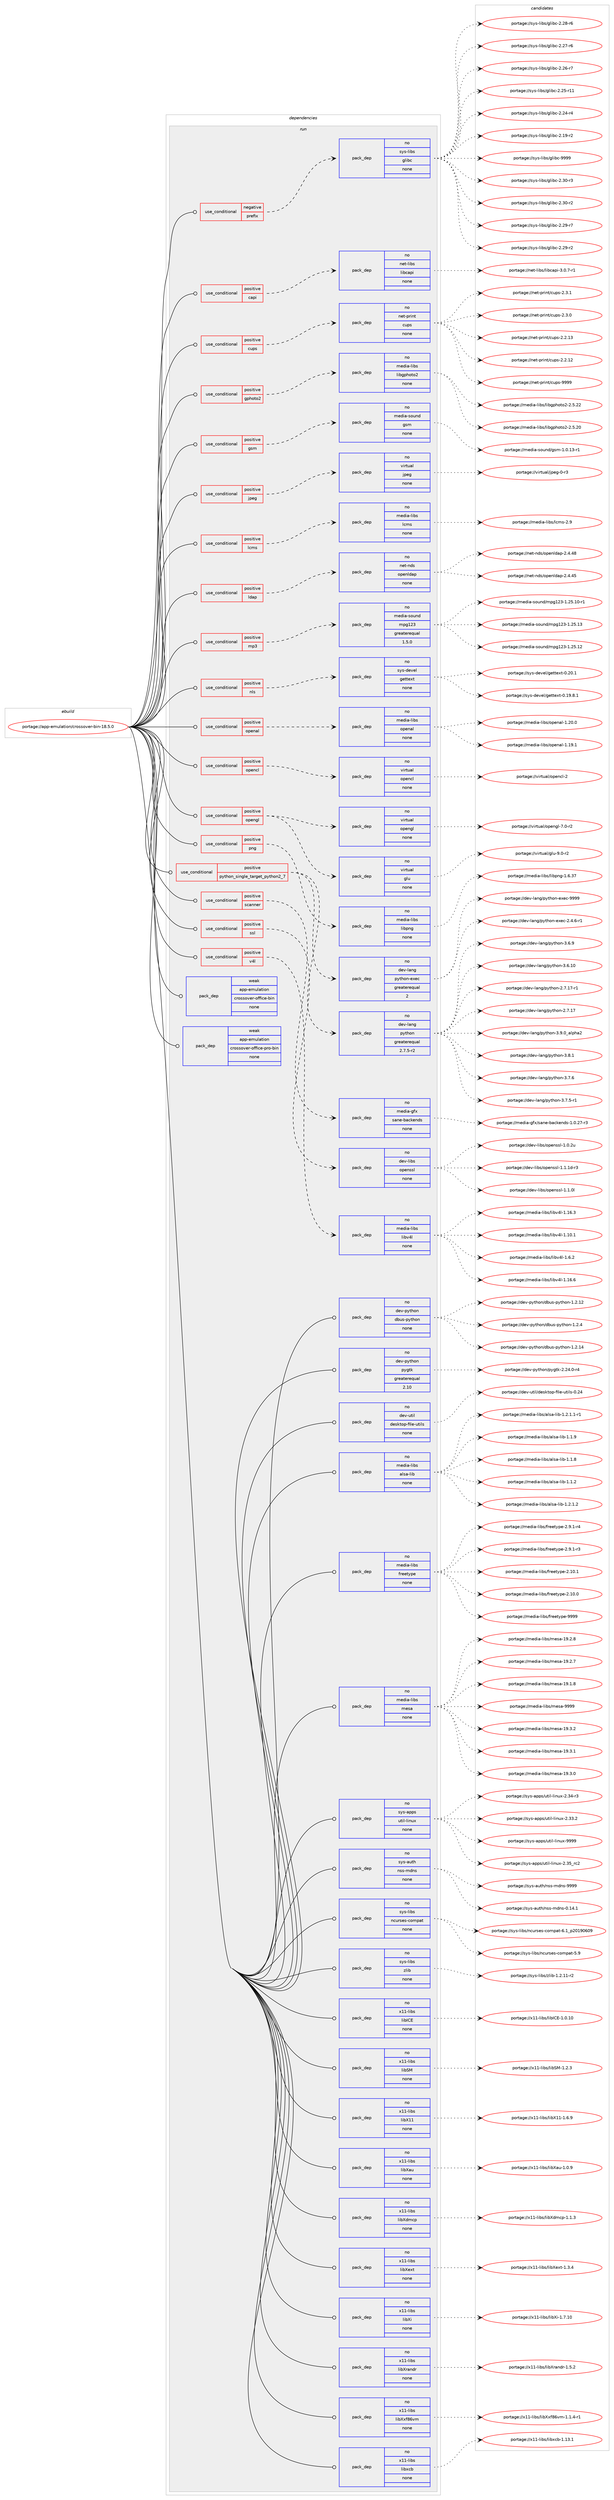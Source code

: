 digraph prolog {

# *************
# Graph options
# *************

newrank=true;
concentrate=true;
compound=true;
graph [rankdir=LR,fontname=Helvetica,fontsize=10,ranksep=1.5];#, ranksep=2.5, nodesep=0.2];
edge  [arrowhead=vee];
node  [fontname=Helvetica,fontsize=10];

# **********
# The ebuild
# **********

subgraph cluster_leftcol {
color=gray;
label=<<i>ebuild</i>>;
id [label="portage://app-emulation/crossover-bin-18.5.0", color=red, width=4, href="../app-emulation/crossover-bin-18.5.0.svg"];
}

# ****************
# The dependencies
# ****************

subgraph cluster_midcol {
color=gray;
label=<<i>dependencies</i>>;
subgraph cluster_compile {
fillcolor="#eeeeee";
style=filled;
label=<<i>compile</i>>;
}
subgraph cluster_compileandrun {
fillcolor="#eeeeee";
style=filled;
label=<<i>compile and run</i>>;
}
subgraph cluster_run {
fillcolor="#eeeeee";
style=filled;
label=<<i>run</i>>;
subgraph cond148647 {
dependency631269 [label=<<TABLE BORDER="0" CELLBORDER="1" CELLSPACING="0" CELLPADDING="4"><TR><TD ROWSPAN="3" CELLPADDING="10">use_conditional</TD></TR><TR><TD>negative</TD></TR><TR><TD>prefix</TD></TR></TABLE>>, shape=none, color=red];
subgraph pack474214 {
dependency631270 [label=<<TABLE BORDER="0" CELLBORDER="1" CELLSPACING="0" CELLPADDING="4" WIDTH="220"><TR><TD ROWSPAN="6" CELLPADDING="30">pack_dep</TD></TR><TR><TD WIDTH="110">no</TD></TR><TR><TD>sys-libs</TD></TR><TR><TD>glibc</TD></TR><TR><TD>none</TD></TR><TR><TD></TD></TR></TABLE>>, shape=none, color=blue];
}
dependency631269:e -> dependency631270:w [weight=20,style="dashed",arrowhead="vee"];
}
id:e -> dependency631269:w [weight=20,style="solid",arrowhead="odot"];
subgraph cond148648 {
dependency631271 [label=<<TABLE BORDER="0" CELLBORDER="1" CELLSPACING="0" CELLPADDING="4"><TR><TD ROWSPAN="3" CELLPADDING="10">use_conditional</TD></TR><TR><TD>positive</TD></TR><TR><TD>capi</TD></TR></TABLE>>, shape=none, color=red];
subgraph pack474215 {
dependency631272 [label=<<TABLE BORDER="0" CELLBORDER="1" CELLSPACING="0" CELLPADDING="4" WIDTH="220"><TR><TD ROWSPAN="6" CELLPADDING="30">pack_dep</TD></TR><TR><TD WIDTH="110">no</TD></TR><TR><TD>net-libs</TD></TR><TR><TD>libcapi</TD></TR><TR><TD>none</TD></TR><TR><TD></TD></TR></TABLE>>, shape=none, color=blue];
}
dependency631271:e -> dependency631272:w [weight=20,style="dashed",arrowhead="vee"];
}
id:e -> dependency631271:w [weight=20,style="solid",arrowhead="odot"];
subgraph cond148649 {
dependency631273 [label=<<TABLE BORDER="0" CELLBORDER="1" CELLSPACING="0" CELLPADDING="4"><TR><TD ROWSPAN="3" CELLPADDING="10">use_conditional</TD></TR><TR><TD>positive</TD></TR><TR><TD>cups</TD></TR></TABLE>>, shape=none, color=red];
subgraph pack474216 {
dependency631274 [label=<<TABLE BORDER="0" CELLBORDER="1" CELLSPACING="0" CELLPADDING="4" WIDTH="220"><TR><TD ROWSPAN="6" CELLPADDING="30">pack_dep</TD></TR><TR><TD WIDTH="110">no</TD></TR><TR><TD>net-print</TD></TR><TR><TD>cups</TD></TR><TR><TD>none</TD></TR><TR><TD></TD></TR></TABLE>>, shape=none, color=blue];
}
dependency631273:e -> dependency631274:w [weight=20,style="dashed",arrowhead="vee"];
}
id:e -> dependency631273:w [weight=20,style="solid",arrowhead="odot"];
subgraph cond148650 {
dependency631275 [label=<<TABLE BORDER="0" CELLBORDER="1" CELLSPACING="0" CELLPADDING="4"><TR><TD ROWSPAN="3" CELLPADDING="10">use_conditional</TD></TR><TR><TD>positive</TD></TR><TR><TD>gphoto2</TD></TR></TABLE>>, shape=none, color=red];
subgraph pack474217 {
dependency631276 [label=<<TABLE BORDER="0" CELLBORDER="1" CELLSPACING="0" CELLPADDING="4" WIDTH="220"><TR><TD ROWSPAN="6" CELLPADDING="30">pack_dep</TD></TR><TR><TD WIDTH="110">no</TD></TR><TR><TD>media-libs</TD></TR><TR><TD>libgphoto2</TD></TR><TR><TD>none</TD></TR><TR><TD></TD></TR></TABLE>>, shape=none, color=blue];
}
dependency631275:e -> dependency631276:w [weight=20,style="dashed",arrowhead="vee"];
}
id:e -> dependency631275:w [weight=20,style="solid",arrowhead="odot"];
subgraph cond148651 {
dependency631277 [label=<<TABLE BORDER="0" CELLBORDER="1" CELLSPACING="0" CELLPADDING="4"><TR><TD ROWSPAN="3" CELLPADDING="10">use_conditional</TD></TR><TR><TD>positive</TD></TR><TR><TD>gsm</TD></TR></TABLE>>, shape=none, color=red];
subgraph pack474218 {
dependency631278 [label=<<TABLE BORDER="0" CELLBORDER="1" CELLSPACING="0" CELLPADDING="4" WIDTH="220"><TR><TD ROWSPAN="6" CELLPADDING="30">pack_dep</TD></TR><TR><TD WIDTH="110">no</TD></TR><TR><TD>media-sound</TD></TR><TR><TD>gsm</TD></TR><TR><TD>none</TD></TR><TR><TD></TD></TR></TABLE>>, shape=none, color=blue];
}
dependency631277:e -> dependency631278:w [weight=20,style="dashed",arrowhead="vee"];
}
id:e -> dependency631277:w [weight=20,style="solid",arrowhead="odot"];
subgraph cond148652 {
dependency631279 [label=<<TABLE BORDER="0" CELLBORDER="1" CELLSPACING="0" CELLPADDING="4"><TR><TD ROWSPAN="3" CELLPADDING="10">use_conditional</TD></TR><TR><TD>positive</TD></TR><TR><TD>jpeg</TD></TR></TABLE>>, shape=none, color=red];
subgraph pack474219 {
dependency631280 [label=<<TABLE BORDER="0" CELLBORDER="1" CELLSPACING="0" CELLPADDING="4" WIDTH="220"><TR><TD ROWSPAN="6" CELLPADDING="30">pack_dep</TD></TR><TR><TD WIDTH="110">no</TD></TR><TR><TD>virtual</TD></TR><TR><TD>jpeg</TD></TR><TR><TD>none</TD></TR><TR><TD></TD></TR></TABLE>>, shape=none, color=blue];
}
dependency631279:e -> dependency631280:w [weight=20,style="dashed",arrowhead="vee"];
}
id:e -> dependency631279:w [weight=20,style="solid",arrowhead="odot"];
subgraph cond148653 {
dependency631281 [label=<<TABLE BORDER="0" CELLBORDER="1" CELLSPACING="0" CELLPADDING="4"><TR><TD ROWSPAN="3" CELLPADDING="10">use_conditional</TD></TR><TR><TD>positive</TD></TR><TR><TD>lcms</TD></TR></TABLE>>, shape=none, color=red];
subgraph pack474220 {
dependency631282 [label=<<TABLE BORDER="0" CELLBORDER="1" CELLSPACING="0" CELLPADDING="4" WIDTH="220"><TR><TD ROWSPAN="6" CELLPADDING="30">pack_dep</TD></TR><TR><TD WIDTH="110">no</TD></TR><TR><TD>media-libs</TD></TR><TR><TD>lcms</TD></TR><TR><TD>none</TD></TR><TR><TD></TD></TR></TABLE>>, shape=none, color=blue];
}
dependency631281:e -> dependency631282:w [weight=20,style="dashed",arrowhead="vee"];
}
id:e -> dependency631281:w [weight=20,style="solid",arrowhead="odot"];
subgraph cond148654 {
dependency631283 [label=<<TABLE BORDER="0" CELLBORDER="1" CELLSPACING="0" CELLPADDING="4"><TR><TD ROWSPAN="3" CELLPADDING="10">use_conditional</TD></TR><TR><TD>positive</TD></TR><TR><TD>ldap</TD></TR></TABLE>>, shape=none, color=red];
subgraph pack474221 {
dependency631284 [label=<<TABLE BORDER="0" CELLBORDER="1" CELLSPACING="0" CELLPADDING="4" WIDTH="220"><TR><TD ROWSPAN="6" CELLPADDING="30">pack_dep</TD></TR><TR><TD WIDTH="110">no</TD></TR><TR><TD>net-nds</TD></TR><TR><TD>openldap</TD></TR><TR><TD>none</TD></TR><TR><TD></TD></TR></TABLE>>, shape=none, color=blue];
}
dependency631283:e -> dependency631284:w [weight=20,style="dashed",arrowhead="vee"];
}
id:e -> dependency631283:w [weight=20,style="solid",arrowhead="odot"];
subgraph cond148655 {
dependency631285 [label=<<TABLE BORDER="0" CELLBORDER="1" CELLSPACING="0" CELLPADDING="4"><TR><TD ROWSPAN="3" CELLPADDING="10">use_conditional</TD></TR><TR><TD>positive</TD></TR><TR><TD>mp3</TD></TR></TABLE>>, shape=none, color=red];
subgraph pack474222 {
dependency631286 [label=<<TABLE BORDER="0" CELLBORDER="1" CELLSPACING="0" CELLPADDING="4" WIDTH="220"><TR><TD ROWSPAN="6" CELLPADDING="30">pack_dep</TD></TR><TR><TD WIDTH="110">no</TD></TR><TR><TD>media-sound</TD></TR><TR><TD>mpg123</TD></TR><TR><TD>greaterequal</TD></TR><TR><TD>1.5.0</TD></TR></TABLE>>, shape=none, color=blue];
}
dependency631285:e -> dependency631286:w [weight=20,style="dashed",arrowhead="vee"];
}
id:e -> dependency631285:w [weight=20,style="solid",arrowhead="odot"];
subgraph cond148656 {
dependency631287 [label=<<TABLE BORDER="0" CELLBORDER="1" CELLSPACING="0" CELLPADDING="4"><TR><TD ROWSPAN="3" CELLPADDING="10">use_conditional</TD></TR><TR><TD>positive</TD></TR><TR><TD>nls</TD></TR></TABLE>>, shape=none, color=red];
subgraph pack474223 {
dependency631288 [label=<<TABLE BORDER="0" CELLBORDER="1" CELLSPACING="0" CELLPADDING="4" WIDTH="220"><TR><TD ROWSPAN="6" CELLPADDING="30">pack_dep</TD></TR><TR><TD WIDTH="110">no</TD></TR><TR><TD>sys-devel</TD></TR><TR><TD>gettext</TD></TR><TR><TD>none</TD></TR><TR><TD></TD></TR></TABLE>>, shape=none, color=blue];
}
dependency631287:e -> dependency631288:w [weight=20,style="dashed",arrowhead="vee"];
}
id:e -> dependency631287:w [weight=20,style="solid",arrowhead="odot"];
subgraph cond148657 {
dependency631289 [label=<<TABLE BORDER="0" CELLBORDER="1" CELLSPACING="0" CELLPADDING="4"><TR><TD ROWSPAN="3" CELLPADDING="10">use_conditional</TD></TR><TR><TD>positive</TD></TR><TR><TD>openal</TD></TR></TABLE>>, shape=none, color=red];
subgraph pack474224 {
dependency631290 [label=<<TABLE BORDER="0" CELLBORDER="1" CELLSPACING="0" CELLPADDING="4" WIDTH="220"><TR><TD ROWSPAN="6" CELLPADDING="30">pack_dep</TD></TR><TR><TD WIDTH="110">no</TD></TR><TR><TD>media-libs</TD></TR><TR><TD>openal</TD></TR><TR><TD>none</TD></TR><TR><TD></TD></TR></TABLE>>, shape=none, color=blue];
}
dependency631289:e -> dependency631290:w [weight=20,style="dashed",arrowhead="vee"];
}
id:e -> dependency631289:w [weight=20,style="solid",arrowhead="odot"];
subgraph cond148658 {
dependency631291 [label=<<TABLE BORDER="0" CELLBORDER="1" CELLSPACING="0" CELLPADDING="4"><TR><TD ROWSPAN="3" CELLPADDING="10">use_conditional</TD></TR><TR><TD>positive</TD></TR><TR><TD>opencl</TD></TR></TABLE>>, shape=none, color=red];
subgraph pack474225 {
dependency631292 [label=<<TABLE BORDER="0" CELLBORDER="1" CELLSPACING="0" CELLPADDING="4" WIDTH="220"><TR><TD ROWSPAN="6" CELLPADDING="30">pack_dep</TD></TR><TR><TD WIDTH="110">no</TD></TR><TR><TD>virtual</TD></TR><TR><TD>opencl</TD></TR><TR><TD>none</TD></TR><TR><TD></TD></TR></TABLE>>, shape=none, color=blue];
}
dependency631291:e -> dependency631292:w [weight=20,style="dashed",arrowhead="vee"];
}
id:e -> dependency631291:w [weight=20,style="solid",arrowhead="odot"];
subgraph cond148659 {
dependency631293 [label=<<TABLE BORDER="0" CELLBORDER="1" CELLSPACING="0" CELLPADDING="4"><TR><TD ROWSPAN="3" CELLPADDING="10">use_conditional</TD></TR><TR><TD>positive</TD></TR><TR><TD>opengl</TD></TR></TABLE>>, shape=none, color=red];
subgraph pack474226 {
dependency631294 [label=<<TABLE BORDER="0" CELLBORDER="1" CELLSPACING="0" CELLPADDING="4" WIDTH="220"><TR><TD ROWSPAN="6" CELLPADDING="30">pack_dep</TD></TR><TR><TD WIDTH="110">no</TD></TR><TR><TD>virtual</TD></TR><TR><TD>glu</TD></TR><TR><TD>none</TD></TR><TR><TD></TD></TR></TABLE>>, shape=none, color=blue];
}
dependency631293:e -> dependency631294:w [weight=20,style="dashed",arrowhead="vee"];
subgraph pack474227 {
dependency631295 [label=<<TABLE BORDER="0" CELLBORDER="1" CELLSPACING="0" CELLPADDING="4" WIDTH="220"><TR><TD ROWSPAN="6" CELLPADDING="30">pack_dep</TD></TR><TR><TD WIDTH="110">no</TD></TR><TR><TD>virtual</TD></TR><TR><TD>opengl</TD></TR><TR><TD>none</TD></TR><TR><TD></TD></TR></TABLE>>, shape=none, color=blue];
}
dependency631293:e -> dependency631295:w [weight=20,style="dashed",arrowhead="vee"];
}
id:e -> dependency631293:w [weight=20,style="solid",arrowhead="odot"];
subgraph cond148660 {
dependency631296 [label=<<TABLE BORDER="0" CELLBORDER="1" CELLSPACING="0" CELLPADDING="4"><TR><TD ROWSPAN="3" CELLPADDING="10">use_conditional</TD></TR><TR><TD>positive</TD></TR><TR><TD>png</TD></TR></TABLE>>, shape=none, color=red];
subgraph pack474228 {
dependency631297 [label=<<TABLE BORDER="0" CELLBORDER="1" CELLSPACING="0" CELLPADDING="4" WIDTH="220"><TR><TD ROWSPAN="6" CELLPADDING="30">pack_dep</TD></TR><TR><TD WIDTH="110">no</TD></TR><TR><TD>media-libs</TD></TR><TR><TD>libpng</TD></TR><TR><TD>none</TD></TR><TR><TD></TD></TR></TABLE>>, shape=none, color=blue];
}
dependency631296:e -> dependency631297:w [weight=20,style="dashed",arrowhead="vee"];
}
id:e -> dependency631296:w [weight=20,style="solid",arrowhead="odot"];
subgraph cond148661 {
dependency631298 [label=<<TABLE BORDER="0" CELLBORDER="1" CELLSPACING="0" CELLPADDING="4"><TR><TD ROWSPAN="3" CELLPADDING="10">use_conditional</TD></TR><TR><TD>positive</TD></TR><TR><TD>python_single_target_python2_7</TD></TR></TABLE>>, shape=none, color=red];
subgraph pack474229 {
dependency631299 [label=<<TABLE BORDER="0" CELLBORDER="1" CELLSPACING="0" CELLPADDING="4" WIDTH="220"><TR><TD ROWSPAN="6" CELLPADDING="30">pack_dep</TD></TR><TR><TD WIDTH="110">no</TD></TR><TR><TD>dev-lang</TD></TR><TR><TD>python</TD></TR><TR><TD>greaterequal</TD></TR><TR><TD>2.7.5-r2</TD></TR></TABLE>>, shape=none, color=blue];
}
dependency631298:e -> dependency631299:w [weight=20,style="dashed",arrowhead="vee"];
subgraph pack474230 {
dependency631300 [label=<<TABLE BORDER="0" CELLBORDER="1" CELLSPACING="0" CELLPADDING="4" WIDTH="220"><TR><TD ROWSPAN="6" CELLPADDING="30">pack_dep</TD></TR><TR><TD WIDTH="110">no</TD></TR><TR><TD>dev-lang</TD></TR><TR><TD>python-exec</TD></TR><TR><TD>greaterequal</TD></TR><TR><TD>2</TD></TR></TABLE>>, shape=none, color=blue];
}
dependency631298:e -> dependency631300:w [weight=20,style="dashed",arrowhead="vee"];
}
id:e -> dependency631298:w [weight=20,style="solid",arrowhead="odot"];
subgraph cond148662 {
dependency631301 [label=<<TABLE BORDER="0" CELLBORDER="1" CELLSPACING="0" CELLPADDING="4"><TR><TD ROWSPAN="3" CELLPADDING="10">use_conditional</TD></TR><TR><TD>positive</TD></TR><TR><TD>scanner</TD></TR></TABLE>>, shape=none, color=red];
subgraph pack474231 {
dependency631302 [label=<<TABLE BORDER="0" CELLBORDER="1" CELLSPACING="0" CELLPADDING="4" WIDTH="220"><TR><TD ROWSPAN="6" CELLPADDING="30">pack_dep</TD></TR><TR><TD WIDTH="110">no</TD></TR><TR><TD>media-gfx</TD></TR><TR><TD>sane-backends</TD></TR><TR><TD>none</TD></TR><TR><TD></TD></TR></TABLE>>, shape=none, color=blue];
}
dependency631301:e -> dependency631302:w [weight=20,style="dashed",arrowhead="vee"];
}
id:e -> dependency631301:w [weight=20,style="solid",arrowhead="odot"];
subgraph cond148663 {
dependency631303 [label=<<TABLE BORDER="0" CELLBORDER="1" CELLSPACING="0" CELLPADDING="4"><TR><TD ROWSPAN="3" CELLPADDING="10">use_conditional</TD></TR><TR><TD>positive</TD></TR><TR><TD>ssl</TD></TR></TABLE>>, shape=none, color=red];
subgraph pack474232 {
dependency631304 [label=<<TABLE BORDER="0" CELLBORDER="1" CELLSPACING="0" CELLPADDING="4" WIDTH="220"><TR><TD ROWSPAN="6" CELLPADDING="30">pack_dep</TD></TR><TR><TD WIDTH="110">no</TD></TR><TR><TD>dev-libs</TD></TR><TR><TD>openssl</TD></TR><TR><TD>none</TD></TR><TR><TD></TD></TR></TABLE>>, shape=none, color=blue];
}
dependency631303:e -> dependency631304:w [weight=20,style="dashed",arrowhead="vee"];
}
id:e -> dependency631303:w [weight=20,style="solid",arrowhead="odot"];
subgraph cond148664 {
dependency631305 [label=<<TABLE BORDER="0" CELLBORDER="1" CELLSPACING="0" CELLPADDING="4"><TR><TD ROWSPAN="3" CELLPADDING="10">use_conditional</TD></TR><TR><TD>positive</TD></TR><TR><TD>v4l</TD></TR></TABLE>>, shape=none, color=red];
subgraph pack474233 {
dependency631306 [label=<<TABLE BORDER="0" CELLBORDER="1" CELLSPACING="0" CELLPADDING="4" WIDTH="220"><TR><TD ROWSPAN="6" CELLPADDING="30">pack_dep</TD></TR><TR><TD WIDTH="110">no</TD></TR><TR><TD>media-libs</TD></TR><TR><TD>libv4l</TD></TR><TR><TD>none</TD></TR><TR><TD></TD></TR></TABLE>>, shape=none, color=blue];
}
dependency631305:e -> dependency631306:w [weight=20,style="dashed",arrowhead="vee"];
}
id:e -> dependency631305:w [weight=20,style="solid",arrowhead="odot"];
subgraph pack474234 {
dependency631307 [label=<<TABLE BORDER="0" CELLBORDER="1" CELLSPACING="0" CELLPADDING="4" WIDTH="220"><TR><TD ROWSPAN="6" CELLPADDING="30">pack_dep</TD></TR><TR><TD WIDTH="110">no</TD></TR><TR><TD>dev-python</TD></TR><TR><TD>dbus-python</TD></TR><TR><TD>none</TD></TR><TR><TD></TD></TR></TABLE>>, shape=none, color=blue];
}
id:e -> dependency631307:w [weight=20,style="solid",arrowhead="odot"];
subgraph pack474235 {
dependency631308 [label=<<TABLE BORDER="0" CELLBORDER="1" CELLSPACING="0" CELLPADDING="4" WIDTH="220"><TR><TD ROWSPAN="6" CELLPADDING="30">pack_dep</TD></TR><TR><TD WIDTH="110">no</TD></TR><TR><TD>dev-python</TD></TR><TR><TD>pygtk</TD></TR><TR><TD>greaterequal</TD></TR><TR><TD>2.10</TD></TR></TABLE>>, shape=none, color=blue];
}
id:e -> dependency631308:w [weight=20,style="solid",arrowhead="odot"];
subgraph pack474236 {
dependency631309 [label=<<TABLE BORDER="0" CELLBORDER="1" CELLSPACING="0" CELLPADDING="4" WIDTH="220"><TR><TD ROWSPAN="6" CELLPADDING="30">pack_dep</TD></TR><TR><TD WIDTH="110">no</TD></TR><TR><TD>dev-util</TD></TR><TR><TD>desktop-file-utils</TD></TR><TR><TD>none</TD></TR><TR><TD></TD></TR></TABLE>>, shape=none, color=blue];
}
id:e -> dependency631309:w [weight=20,style="solid",arrowhead="odot"];
subgraph pack474237 {
dependency631310 [label=<<TABLE BORDER="0" CELLBORDER="1" CELLSPACING="0" CELLPADDING="4" WIDTH="220"><TR><TD ROWSPAN="6" CELLPADDING="30">pack_dep</TD></TR><TR><TD WIDTH="110">no</TD></TR><TR><TD>media-libs</TD></TR><TR><TD>alsa-lib</TD></TR><TR><TD>none</TD></TR><TR><TD></TD></TR></TABLE>>, shape=none, color=blue];
}
id:e -> dependency631310:w [weight=20,style="solid",arrowhead="odot"];
subgraph pack474238 {
dependency631311 [label=<<TABLE BORDER="0" CELLBORDER="1" CELLSPACING="0" CELLPADDING="4" WIDTH="220"><TR><TD ROWSPAN="6" CELLPADDING="30">pack_dep</TD></TR><TR><TD WIDTH="110">no</TD></TR><TR><TD>media-libs</TD></TR><TR><TD>freetype</TD></TR><TR><TD>none</TD></TR><TR><TD></TD></TR></TABLE>>, shape=none, color=blue];
}
id:e -> dependency631311:w [weight=20,style="solid",arrowhead="odot"];
subgraph pack474239 {
dependency631312 [label=<<TABLE BORDER="0" CELLBORDER="1" CELLSPACING="0" CELLPADDING="4" WIDTH="220"><TR><TD ROWSPAN="6" CELLPADDING="30">pack_dep</TD></TR><TR><TD WIDTH="110">no</TD></TR><TR><TD>media-libs</TD></TR><TR><TD>mesa</TD></TR><TR><TD>none</TD></TR><TR><TD></TD></TR></TABLE>>, shape=none, color=blue];
}
id:e -> dependency631312:w [weight=20,style="solid",arrowhead="odot"];
subgraph pack474240 {
dependency631313 [label=<<TABLE BORDER="0" CELLBORDER="1" CELLSPACING="0" CELLPADDING="4" WIDTH="220"><TR><TD ROWSPAN="6" CELLPADDING="30">pack_dep</TD></TR><TR><TD WIDTH="110">no</TD></TR><TR><TD>sys-apps</TD></TR><TR><TD>util-linux</TD></TR><TR><TD>none</TD></TR><TR><TD></TD></TR></TABLE>>, shape=none, color=blue];
}
id:e -> dependency631313:w [weight=20,style="solid",arrowhead="odot"];
subgraph pack474241 {
dependency631314 [label=<<TABLE BORDER="0" CELLBORDER="1" CELLSPACING="0" CELLPADDING="4" WIDTH="220"><TR><TD ROWSPAN="6" CELLPADDING="30">pack_dep</TD></TR><TR><TD WIDTH="110">no</TD></TR><TR><TD>sys-auth</TD></TR><TR><TD>nss-mdns</TD></TR><TR><TD>none</TD></TR><TR><TD></TD></TR></TABLE>>, shape=none, color=blue];
}
id:e -> dependency631314:w [weight=20,style="solid",arrowhead="odot"];
subgraph pack474242 {
dependency631315 [label=<<TABLE BORDER="0" CELLBORDER="1" CELLSPACING="0" CELLPADDING="4" WIDTH="220"><TR><TD ROWSPAN="6" CELLPADDING="30">pack_dep</TD></TR><TR><TD WIDTH="110">no</TD></TR><TR><TD>sys-libs</TD></TR><TR><TD>ncurses-compat</TD></TR><TR><TD>none</TD></TR><TR><TD></TD></TR></TABLE>>, shape=none, color=blue];
}
id:e -> dependency631315:w [weight=20,style="solid",arrowhead="odot"];
subgraph pack474243 {
dependency631316 [label=<<TABLE BORDER="0" CELLBORDER="1" CELLSPACING="0" CELLPADDING="4" WIDTH="220"><TR><TD ROWSPAN="6" CELLPADDING="30">pack_dep</TD></TR><TR><TD WIDTH="110">no</TD></TR><TR><TD>sys-libs</TD></TR><TR><TD>zlib</TD></TR><TR><TD>none</TD></TR><TR><TD></TD></TR></TABLE>>, shape=none, color=blue];
}
id:e -> dependency631316:w [weight=20,style="solid",arrowhead="odot"];
subgraph pack474244 {
dependency631317 [label=<<TABLE BORDER="0" CELLBORDER="1" CELLSPACING="0" CELLPADDING="4" WIDTH="220"><TR><TD ROWSPAN="6" CELLPADDING="30">pack_dep</TD></TR><TR><TD WIDTH="110">no</TD></TR><TR><TD>x11-libs</TD></TR><TR><TD>libICE</TD></TR><TR><TD>none</TD></TR><TR><TD></TD></TR></TABLE>>, shape=none, color=blue];
}
id:e -> dependency631317:w [weight=20,style="solid",arrowhead="odot"];
subgraph pack474245 {
dependency631318 [label=<<TABLE BORDER="0" CELLBORDER="1" CELLSPACING="0" CELLPADDING="4" WIDTH="220"><TR><TD ROWSPAN="6" CELLPADDING="30">pack_dep</TD></TR><TR><TD WIDTH="110">no</TD></TR><TR><TD>x11-libs</TD></TR><TR><TD>libSM</TD></TR><TR><TD>none</TD></TR><TR><TD></TD></TR></TABLE>>, shape=none, color=blue];
}
id:e -> dependency631318:w [weight=20,style="solid",arrowhead="odot"];
subgraph pack474246 {
dependency631319 [label=<<TABLE BORDER="0" CELLBORDER="1" CELLSPACING="0" CELLPADDING="4" WIDTH="220"><TR><TD ROWSPAN="6" CELLPADDING="30">pack_dep</TD></TR><TR><TD WIDTH="110">no</TD></TR><TR><TD>x11-libs</TD></TR><TR><TD>libX11</TD></TR><TR><TD>none</TD></TR><TR><TD></TD></TR></TABLE>>, shape=none, color=blue];
}
id:e -> dependency631319:w [weight=20,style="solid",arrowhead="odot"];
subgraph pack474247 {
dependency631320 [label=<<TABLE BORDER="0" CELLBORDER="1" CELLSPACING="0" CELLPADDING="4" WIDTH="220"><TR><TD ROWSPAN="6" CELLPADDING="30">pack_dep</TD></TR><TR><TD WIDTH="110">no</TD></TR><TR><TD>x11-libs</TD></TR><TR><TD>libXau</TD></TR><TR><TD>none</TD></TR><TR><TD></TD></TR></TABLE>>, shape=none, color=blue];
}
id:e -> dependency631320:w [weight=20,style="solid",arrowhead="odot"];
subgraph pack474248 {
dependency631321 [label=<<TABLE BORDER="0" CELLBORDER="1" CELLSPACING="0" CELLPADDING="4" WIDTH="220"><TR><TD ROWSPAN="6" CELLPADDING="30">pack_dep</TD></TR><TR><TD WIDTH="110">no</TD></TR><TR><TD>x11-libs</TD></TR><TR><TD>libXdmcp</TD></TR><TR><TD>none</TD></TR><TR><TD></TD></TR></TABLE>>, shape=none, color=blue];
}
id:e -> dependency631321:w [weight=20,style="solid",arrowhead="odot"];
subgraph pack474249 {
dependency631322 [label=<<TABLE BORDER="0" CELLBORDER="1" CELLSPACING="0" CELLPADDING="4" WIDTH="220"><TR><TD ROWSPAN="6" CELLPADDING="30">pack_dep</TD></TR><TR><TD WIDTH="110">no</TD></TR><TR><TD>x11-libs</TD></TR><TR><TD>libXext</TD></TR><TR><TD>none</TD></TR><TR><TD></TD></TR></TABLE>>, shape=none, color=blue];
}
id:e -> dependency631322:w [weight=20,style="solid",arrowhead="odot"];
subgraph pack474250 {
dependency631323 [label=<<TABLE BORDER="0" CELLBORDER="1" CELLSPACING="0" CELLPADDING="4" WIDTH="220"><TR><TD ROWSPAN="6" CELLPADDING="30">pack_dep</TD></TR><TR><TD WIDTH="110">no</TD></TR><TR><TD>x11-libs</TD></TR><TR><TD>libXi</TD></TR><TR><TD>none</TD></TR><TR><TD></TD></TR></TABLE>>, shape=none, color=blue];
}
id:e -> dependency631323:w [weight=20,style="solid",arrowhead="odot"];
subgraph pack474251 {
dependency631324 [label=<<TABLE BORDER="0" CELLBORDER="1" CELLSPACING="0" CELLPADDING="4" WIDTH="220"><TR><TD ROWSPAN="6" CELLPADDING="30">pack_dep</TD></TR><TR><TD WIDTH="110">no</TD></TR><TR><TD>x11-libs</TD></TR><TR><TD>libXrandr</TD></TR><TR><TD>none</TD></TR><TR><TD></TD></TR></TABLE>>, shape=none, color=blue];
}
id:e -> dependency631324:w [weight=20,style="solid",arrowhead="odot"];
subgraph pack474252 {
dependency631325 [label=<<TABLE BORDER="0" CELLBORDER="1" CELLSPACING="0" CELLPADDING="4" WIDTH="220"><TR><TD ROWSPAN="6" CELLPADDING="30">pack_dep</TD></TR><TR><TD WIDTH="110">no</TD></TR><TR><TD>x11-libs</TD></TR><TR><TD>libXxf86vm</TD></TR><TR><TD>none</TD></TR><TR><TD></TD></TR></TABLE>>, shape=none, color=blue];
}
id:e -> dependency631325:w [weight=20,style="solid",arrowhead="odot"];
subgraph pack474253 {
dependency631326 [label=<<TABLE BORDER="0" CELLBORDER="1" CELLSPACING="0" CELLPADDING="4" WIDTH="220"><TR><TD ROWSPAN="6" CELLPADDING="30">pack_dep</TD></TR><TR><TD WIDTH="110">no</TD></TR><TR><TD>x11-libs</TD></TR><TR><TD>libxcb</TD></TR><TR><TD>none</TD></TR><TR><TD></TD></TR></TABLE>>, shape=none, color=blue];
}
id:e -> dependency631326:w [weight=20,style="solid",arrowhead="odot"];
subgraph pack474254 {
dependency631327 [label=<<TABLE BORDER="0" CELLBORDER="1" CELLSPACING="0" CELLPADDING="4" WIDTH="220"><TR><TD ROWSPAN="6" CELLPADDING="30">pack_dep</TD></TR><TR><TD WIDTH="110">weak</TD></TR><TR><TD>app-emulation</TD></TR><TR><TD>crossover-office-bin</TD></TR><TR><TD>none</TD></TR><TR><TD></TD></TR></TABLE>>, shape=none, color=blue];
}
id:e -> dependency631327:w [weight=20,style="solid",arrowhead="odot"];
subgraph pack474255 {
dependency631328 [label=<<TABLE BORDER="0" CELLBORDER="1" CELLSPACING="0" CELLPADDING="4" WIDTH="220"><TR><TD ROWSPAN="6" CELLPADDING="30">pack_dep</TD></TR><TR><TD WIDTH="110">weak</TD></TR><TR><TD>app-emulation</TD></TR><TR><TD>crossover-office-pro-bin</TD></TR><TR><TD>none</TD></TR><TR><TD></TD></TR></TABLE>>, shape=none, color=blue];
}
id:e -> dependency631328:w [weight=20,style="solid",arrowhead="odot"];
}
}

# **************
# The candidates
# **************

subgraph cluster_choices {
rank=same;
color=gray;
label=<<i>candidates</i>>;

subgraph choice474214 {
color=black;
nodesep=1;
choice11512111545108105981154710310810598994557575757 [label="portage://sys-libs/glibc-9999", color=red, width=4,href="../sys-libs/glibc-9999.svg"];
choice115121115451081059811547103108105989945504651484511451 [label="portage://sys-libs/glibc-2.30-r3", color=red, width=4,href="../sys-libs/glibc-2.30-r3.svg"];
choice115121115451081059811547103108105989945504651484511450 [label="portage://sys-libs/glibc-2.30-r2", color=red, width=4,href="../sys-libs/glibc-2.30-r2.svg"];
choice115121115451081059811547103108105989945504650574511455 [label="portage://sys-libs/glibc-2.29-r7", color=red, width=4,href="../sys-libs/glibc-2.29-r7.svg"];
choice115121115451081059811547103108105989945504650574511450 [label="portage://sys-libs/glibc-2.29-r2", color=red, width=4,href="../sys-libs/glibc-2.29-r2.svg"];
choice115121115451081059811547103108105989945504650564511454 [label="portage://sys-libs/glibc-2.28-r6", color=red, width=4,href="../sys-libs/glibc-2.28-r6.svg"];
choice115121115451081059811547103108105989945504650554511454 [label="portage://sys-libs/glibc-2.27-r6", color=red, width=4,href="../sys-libs/glibc-2.27-r6.svg"];
choice115121115451081059811547103108105989945504650544511455 [label="portage://sys-libs/glibc-2.26-r7", color=red, width=4,href="../sys-libs/glibc-2.26-r7.svg"];
choice11512111545108105981154710310810598994550465053451144949 [label="portage://sys-libs/glibc-2.25-r11", color=red, width=4,href="../sys-libs/glibc-2.25-r11.svg"];
choice115121115451081059811547103108105989945504650524511452 [label="portage://sys-libs/glibc-2.24-r4", color=red, width=4,href="../sys-libs/glibc-2.24-r4.svg"];
choice115121115451081059811547103108105989945504649574511450 [label="portage://sys-libs/glibc-2.19-r2", color=red, width=4,href="../sys-libs/glibc-2.19-r2.svg"];
dependency631270:e -> choice11512111545108105981154710310810598994557575757:w [style=dotted,weight="100"];
dependency631270:e -> choice115121115451081059811547103108105989945504651484511451:w [style=dotted,weight="100"];
dependency631270:e -> choice115121115451081059811547103108105989945504651484511450:w [style=dotted,weight="100"];
dependency631270:e -> choice115121115451081059811547103108105989945504650574511455:w [style=dotted,weight="100"];
dependency631270:e -> choice115121115451081059811547103108105989945504650574511450:w [style=dotted,weight="100"];
dependency631270:e -> choice115121115451081059811547103108105989945504650564511454:w [style=dotted,weight="100"];
dependency631270:e -> choice115121115451081059811547103108105989945504650554511454:w [style=dotted,weight="100"];
dependency631270:e -> choice115121115451081059811547103108105989945504650544511455:w [style=dotted,weight="100"];
dependency631270:e -> choice11512111545108105981154710310810598994550465053451144949:w [style=dotted,weight="100"];
dependency631270:e -> choice115121115451081059811547103108105989945504650524511452:w [style=dotted,weight="100"];
dependency631270:e -> choice115121115451081059811547103108105989945504649574511450:w [style=dotted,weight="100"];
}
subgraph choice474215 {
color=black;
nodesep=1;
choice1101011164510810598115471081059899971121054551464846554511449 [label="portage://net-libs/libcapi-3.0.7-r1", color=red, width=4,href="../net-libs/libcapi-3.0.7-r1.svg"];
dependency631272:e -> choice1101011164510810598115471081059899971121054551464846554511449:w [style=dotted,weight="100"];
}
subgraph choice474216 {
color=black;
nodesep=1;
choice1101011164511211410511011647991171121154557575757 [label="portage://net-print/cups-9999", color=red, width=4,href="../net-print/cups-9999.svg"];
choice110101116451121141051101164799117112115455046514649 [label="portage://net-print/cups-2.3.1", color=red, width=4,href="../net-print/cups-2.3.1.svg"];
choice110101116451121141051101164799117112115455046514648 [label="portage://net-print/cups-2.3.0", color=red, width=4,href="../net-print/cups-2.3.0.svg"];
choice11010111645112114105110116479911711211545504650464951 [label="portage://net-print/cups-2.2.13", color=red, width=4,href="../net-print/cups-2.2.13.svg"];
choice11010111645112114105110116479911711211545504650464950 [label="portage://net-print/cups-2.2.12", color=red, width=4,href="../net-print/cups-2.2.12.svg"];
dependency631274:e -> choice1101011164511211410511011647991171121154557575757:w [style=dotted,weight="100"];
dependency631274:e -> choice110101116451121141051101164799117112115455046514649:w [style=dotted,weight="100"];
dependency631274:e -> choice110101116451121141051101164799117112115455046514648:w [style=dotted,weight="100"];
dependency631274:e -> choice11010111645112114105110116479911711211545504650464951:w [style=dotted,weight="100"];
dependency631274:e -> choice11010111645112114105110116479911711211545504650464950:w [style=dotted,weight="100"];
}
subgraph choice474217 {
color=black;
nodesep=1;
choice10910110010597451081059811547108105981031121041111161115045504653465050 [label="portage://media-libs/libgphoto2-2.5.22", color=red, width=4,href="../media-libs/libgphoto2-2.5.22.svg"];
choice10910110010597451081059811547108105981031121041111161115045504653465048 [label="portage://media-libs/libgphoto2-2.5.20", color=red, width=4,href="../media-libs/libgphoto2-2.5.20.svg"];
dependency631276:e -> choice10910110010597451081059811547108105981031121041111161115045504653465050:w [style=dotted,weight="100"];
dependency631276:e -> choice10910110010597451081059811547108105981031121041111161115045504653465048:w [style=dotted,weight="100"];
}
subgraph choice474218 {
color=black;
nodesep=1;
choice109101100105974511511111711010047103115109454946484649514511449 [label="portage://media-sound/gsm-1.0.13-r1", color=red, width=4,href="../media-sound/gsm-1.0.13-r1.svg"];
dependency631278:e -> choice109101100105974511511111711010047103115109454946484649514511449:w [style=dotted,weight="100"];
}
subgraph choice474219 {
color=black;
nodesep=1;
choice118105114116117971084710611210110345484511451 [label="portage://virtual/jpeg-0-r3", color=red, width=4,href="../virtual/jpeg-0-r3.svg"];
dependency631280:e -> choice118105114116117971084710611210110345484511451:w [style=dotted,weight="100"];
}
subgraph choice474220 {
color=black;
nodesep=1;
choice109101100105974510810598115471089910911545504657 [label="portage://media-libs/lcms-2.9", color=red, width=4,href="../media-libs/lcms-2.9.svg"];
dependency631282:e -> choice109101100105974510810598115471089910911545504657:w [style=dotted,weight="100"];
}
subgraph choice474221 {
color=black;
nodesep=1;
choice11010111645110100115471111121011101081009711245504652465256 [label="portage://net-nds/openldap-2.4.48", color=red, width=4,href="../net-nds/openldap-2.4.48.svg"];
choice11010111645110100115471111121011101081009711245504652465253 [label="portage://net-nds/openldap-2.4.45", color=red, width=4,href="../net-nds/openldap-2.4.45.svg"];
dependency631284:e -> choice11010111645110100115471111121011101081009711245504652465256:w [style=dotted,weight="100"];
dependency631284:e -> choice11010111645110100115471111121011101081009711245504652465253:w [style=dotted,weight="100"];
}
subgraph choice474222 {
color=black;
nodesep=1;
choice1091011001059745115111117110100471091121034950514549465053464951 [label="portage://media-sound/mpg123-1.25.13", color=red, width=4,href="../media-sound/mpg123-1.25.13.svg"];
choice1091011001059745115111117110100471091121034950514549465053464950 [label="portage://media-sound/mpg123-1.25.12", color=red, width=4,href="../media-sound/mpg123-1.25.12.svg"];
choice10910110010597451151111171101004710911210349505145494650534649484511449 [label="portage://media-sound/mpg123-1.25.10-r1", color=red, width=4,href="../media-sound/mpg123-1.25.10-r1.svg"];
dependency631286:e -> choice1091011001059745115111117110100471091121034950514549465053464951:w [style=dotted,weight="100"];
dependency631286:e -> choice1091011001059745115111117110100471091121034950514549465053464950:w [style=dotted,weight="100"];
dependency631286:e -> choice10910110010597451151111171101004710911210349505145494650534649484511449:w [style=dotted,weight="100"];
}
subgraph choice474223 {
color=black;
nodesep=1;
choice115121115451001011181011084710310111611610112011645484650484649 [label="portage://sys-devel/gettext-0.20.1", color=red, width=4,href="../sys-devel/gettext-0.20.1.svg"];
choice1151211154510010111810110847103101116116101120116454846495746564649 [label="portage://sys-devel/gettext-0.19.8.1", color=red, width=4,href="../sys-devel/gettext-0.19.8.1.svg"];
dependency631288:e -> choice115121115451001011181011084710310111611610112011645484650484649:w [style=dotted,weight="100"];
dependency631288:e -> choice1151211154510010111810110847103101116116101120116454846495746564649:w [style=dotted,weight="100"];
}
subgraph choice474224 {
color=black;
nodesep=1;
choice109101100105974510810598115471111121011109710845494650484648 [label="portage://media-libs/openal-1.20.0", color=red, width=4,href="../media-libs/openal-1.20.0.svg"];
choice109101100105974510810598115471111121011109710845494649574649 [label="portage://media-libs/openal-1.19.1", color=red, width=4,href="../media-libs/openal-1.19.1.svg"];
dependency631290:e -> choice109101100105974510810598115471111121011109710845494650484648:w [style=dotted,weight="100"];
dependency631290:e -> choice109101100105974510810598115471111121011109710845494649574649:w [style=dotted,weight="100"];
}
subgraph choice474225 {
color=black;
nodesep=1;
choice1181051141161179710847111112101110991084550 [label="portage://virtual/opencl-2", color=red, width=4,href="../virtual/opencl-2.svg"];
dependency631292:e -> choice1181051141161179710847111112101110991084550:w [style=dotted,weight="100"];
}
subgraph choice474226 {
color=black;
nodesep=1;
choice1181051141161179710847103108117455746484511450 [label="portage://virtual/glu-9.0-r2", color=red, width=4,href="../virtual/glu-9.0-r2.svg"];
dependency631294:e -> choice1181051141161179710847103108117455746484511450:w [style=dotted,weight="100"];
}
subgraph choice474227 {
color=black;
nodesep=1;
choice1181051141161179710847111112101110103108455546484511450 [label="portage://virtual/opengl-7.0-r2", color=red, width=4,href="../virtual/opengl-7.0-r2.svg"];
dependency631295:e -> choice1181051141161179710847111112101110103108455546484511450:w [style=dotted,weight="100"];
}
subgraph choice474228 {
color=black;
nodesep=1;
choice109101100105974510810598115471081059811211010345494654465155 [label="portage://media-libs/libpng-1.6.37", color=red, width=4,href="../media-libs/libpng-1.6.37.svg"];
dependency631297:e -> choice109101100105974510810598115471081059811211010345494654465155:w [style=dotted,weight="100"];
}
subgraph choice474229 {
color=black;
nodesep=1;
choice10010111845108971101034711212111610411111045514657464895971081121049750 [label="portage://dev-lang/python-3.9.0_alpha2", color=red, width=4,href="../dev-lang/python-3.9.0_alpha2.svg"];
choice100101118451089711010347112121116104111110455146564649 [label="portage://dev-lang/python-3.8.1", color=red, width=4,href="../dev-lang/python-3.8.1.svg"];
choice100101118451089711010347112121116104111110455146554654 [label="portage://dev-lang/python-3.7.6", color=red, width=4,href="../dev-lang/python-3.7.6.svg"];
choice1001011184510897110103471121211161041111104551465546534511449 [label="portage://dev-lang/python-3.7.5-r1", color=red, width=4,href="../dev-lang/python-3.7.5-r1.svg"];
choice100101118451089711010347112121116104111110455146544657 [label="portage://dev-lang/python-3.6.9", color=red, width=4,href="../dev-lang/python-3.6.9.svg"];
choice10010111845108971101034711212111610411111045514654464948 [label="portage://dev-lang/python-3.6.10", color=red, width=4,href="../dev-lang/python-3.6.10.svg"];
choice100101118451089711010347112121116104111110455046554649554511449 [label="portage://dev-lang/python-2.7.17-r1", color=red, width=4,href="../dev-lang/python-2.7.17-r1.svg"];
choice10010111845108971101034711212111610411111045504655464955 [label="portage://dev-lang/python-2.7.17", color=red, width=4,href="../dev-lang/python-2.7.17.svg"];
dependency631299:e -> choice10010111845108971101034711212111610411111045514657464895971081121049750:w [style=dotted,weight="100"];
dependency631299:e -> choice100101118451089711010347112121116104111110455146564649:w [style=dotted,weight="100"];
dependency631299:e -> choice100101118451089711010347112121116104111110455146554654:w [style=dotted,weight="100"];
dependency631299:e -> choice1001011184510897110103471121211161041111104551465546534511449:w [style=dotted,weight="100"];
dependency631299:e -> choice100101118451089711010347112121116104111110455146544657:w [style=dotted,weight="100"];
dependency631299:e -> choice10010111845108971101034711212111610411111045514654464948:w [style=dotted,weight="100"];
dependency631299:e -> choice100101118451089711010347112121116104111110455046554649554511449:w [style=dotted,weight="100"];
dependency631299:e -> choice10010111845108971101034711212111610411111045504655464955:w [style=dotted,weight="100"];
}
subgraph choice474230 {
color=black;
nodesep=1;
choice10010111845108971101034711212111610411111045101120101994557575757 [label="portage://dev-lang/python-exec-9999", color=red, width=4,href="../dev-lang/python-exec-9999.svg"];
choice10010111845108971101034711212111610411111045101120101994550465246544511449 [label="portage://dev-lang/python-exec-2.4.6-r1", color=red, width=4,href="../dev-lang/python-exec-2.4.6-r1.svg"];
dependency631300:e -> choice10010111845108971101034711212111610411111045101120101994557575757:w [style=dotted,weight="100"];
dependency631300:e -> choice10010111845108971101034711212111610411111045101120101994550465246544511449:w [style=dotted,weight="100"];
}
subgraph choice474231 {
color=black;
nodesep=1;
choice1091011001059745103102120471159711010145989799107101110100115454946484650554511451 [label="portage://media-gfx/sane-backends-1.0.27-r3", color=red, width=4,href="../media-gfx/sane-backends-1.0.27-r3.svg"];
dependency631302:e -> choice1091011001059745103102120471159711010145989799107101110100115454946484650554511451:w [style=dotted,weight="100"];
}
subgraph choice474232 {
color=black;
nodesep=1;
choice1001011184510810598115471111121011101151151084549464946491004511451 [label="portage://dev-libs/openssl-1.1.1d-r3", color=red, width=4,href="../dev-libs/openssl-1.1.1d-r3.svg"];
choice100101118451081059811547111112101110115115108454946494648108 [label="portage://dev-libs/openssl-1.1.0l", color=red, width=4,href="../dev-libs/openssl-1.1.0l.svg"];
choice100101118451081059811547111112101110115115108454946484650117 [label="portage://dev-libs/openssl-1.0.2u", color=red, width=4,href="../dev-libs/openssl-1.0.2u.svg"];
dependency631304:e -> choice1001011184510810598115471111121011101151151084549464946491004511451:w [style=dotted,weight="100"];
dependency631304:e -> choice100101118451081059811547111112101110115115108454946494648108:w [style=dotted,weight="100"];
dependency631304:e -> choice100101118451081059811547111112101110115115108454946484650117:w [style=dotted,weight="100"];
}
subgraph choice474233 {
color=black;
nodesep=1;
choice109101100105974510810598115471081059811852108454946544650 [label="portage://media-libs/libv4l-1.6.2", color=red, width=4,href="../media-libs/libv4l-1.6.2.svg"];
choice10910110010597451081059811547108105981185210845494649544654 [label="portage://media-libs/libv4l-1.16.6", color=red, width=4,href="../media-libs/libv4l-1.16.6.svg"];
choice10910110010597451081059811547108105981185210845494649544651 [label="portage://media-libs/libv4l-1.16.3", color=red, width=4,href="../media-libs/libv4l-1.16.3.svg"];
choice10910110010597451081059811547108105981185210845494649484649 [label="portage://media-libs/libv4l-1.10.1", color=red, width=4,href="../media-libs/libv4l-1.10.1.svg"];
dependency631306:e -> choice109101100105974510810598115471081059811852108454946544650:w [style=dotted,weight="100"];
dependency631306:e -> choice10910110010597451081059811547108105981185210845494649544654:w [style=dotted,weight="100"];
dependency631306:e -> choice10910110010597451081059811547108105981185210845494649544651:w [style=dotted,weight="100"];
dependency631306:e -> choice10910110010597451081059811547108105981185210845494649484649:w [style=dotted,weight="100"];
}
subgraph choice474234 {
color=black;
nodesep=1;
choice10010111845112121116104111110471009811711545112121116104111110454946504652 [label="portage://dev-python/dbus-python-1.2.4", color=red, width=4,href="../dev-python/dbus-python-1.2.4.svg"];
choice1001011184511212111610411111047100981171154511212111610411111045494650464952 [label="portage://dev-python/dbus-python-1.2.14", color=red, width=4,href="../dev-python/dbus-python-1.2.14.svg"];
choice1001011184511212111610411111047100981171154511212111610411111045494650464950 [label="portage://dev-python/dbus-python-1.2.12", color=red, width=4,href="../dev-python/dbus-python-1.2.12.svg"];
dependency631307:e -> choice10010111845112121116104111110471009811711545112121116104111110454946504652:w [style=dotted,weight="100"];
dependency631307:e -> choice1001011184511212111610411111047100981171154511212111610411111045494650464952:w [style=dotted,weight="100"];
dependency631307:e -> choice1001011184511212111610411111047100981171154511212111610411111045494650464950:w [style=dotted,weight="100"];
}
subgraph choice474235 {
color=black;
nodesep=1;
choice1001011184511212111610411111047112121103116107455046505246484511452 [label="portage://dev-python/pygtk-2.24.0-r4", color=red, width=4,href="../dev-python/pygtk-2.24.0-r4.svg"];
dependency631308:e -> choice1001011184511212111610411111047112121103116107455046505246484511452:w [style=dotted,weight="100"];
}
subgraph choice474236 {
color=black;
nodesep=1;
choice100101118451171161051084710010111510711611111245102105108101451171161051081154548465052 [label="portage://dev-util/desktop-file-utils-0.24", color=red, width=4,href="../dev-util/desktop-file-utils-0.24.svg"];
dependency631309:e -> choice100101118451171161051084710010111510711611111245102105108101451171161051081154548465052:w [style=dotted,weight="100"];
}
subgraph choice474237 {
color=black;
nodesep=1;
choice10910110010597451081059811547971081159745108105984549465046494650 [label="portage://media-libs/alsa-lib-1.2.1.2", color=red, width=4,href="../media-libs/alsa-lib-1.2.1.2.svg"];
choice109101100105974510810598115479710811597451081059845494650464946494511449 [label="portage://media-libs/alsa-lib-1.2.1.1-r1", color=red, width=4,href="../media-libs/alsa-lib-1.2.1.1-r1.svg"];
choice1091011001059745108105981154797108115974510810598454946494657 [label="portage://media-libs/alsa-lib-1.1.9", color=red, width=4,href="../media-libs/alsa-lib-1.1.9.svg"];
choice1091011001059745108105981154797108115974510810598454946494656 [label="portage://media-libs/alsa-lib-1.1.8", color=red, width=4,href="../media-libs/alsa-lib-1.1.8.svg"];
choice1091011001059745108105981154797108115974510810598454946494650 [label="portage://media-libs/alsa-lib-1.1.2", color=red, width=4,href="../media-libs/alsa-lib-1.1.2.svg"];
dependency631310:e -> choice10910110010597451081059811547971081159745108105984549465046494650:w [style=dotted,weight="100"];
dependency631310:e -> choice109101100105974510810598115479710811597451081059845494650464946494511449:w [style=dotted,weight="100"];
dependency631310:e -> choice1091011001059745108105981154797108115974510810598454946494657:w [style=dotted,weight="100"];
dependency631310:e -> choice1091011001059745108105981154797108115974510810598454946494656:w [style=dotted,weight="100"];
dependency631310:e -> choice1091011001059745108105981154797108115974510810598454946494650:w [style=dotted,weight="100"];
}
subgraph choice474238 {
color=black;
nodesep=1;
choice109101100105974510810598115471021141011011161211121014557575757 [label="portage://media-libs/freetype-9999", color=red, width=4,href="../media-libs/freetype-9999.svg"];
choice109101100105974510810598115471021141011011161211121014550465746494511452 [label="portage://media-libs/freetype-2.9.1-r4", color=red, width=4,href="../media-libs/freetype-2.9.1-r4.svg"];
choice109101100105974510810598115471021141011011161211121014550465746494511451 [label="portage://media-libs/freetype-2.9.1-r3", color=red, width=4,href="../media-libs/freetype-2.9.1-r3.svg"];
choice1091011001059745108105981154710211410110111612111210145504649484649 [label="portage://media-libs/freetype-2.10.1", color=red, width=4,href="../media-libs/freetype-2.10.1.svg"];
choice1091011001059745108105981154710211410110111612111210145504649484648 [label="portage://media-libs/freetype-2.10.0", color=red, width=4,href="../media-libs/freetype-2.10.0.svg"];
dependency631311:e -> choice109101100105974510810598115471021141011011161211121014557575757:w [style=dotted,weight="100"];
dependency631311:e -> choice109101100105974510810598115471021141011011161211121014550465746494511452:w [style=dotted,weight="100"];
dependency631311:e -> choice109101100105974510810598115471021141011011161211121014550465746494511451:w [style=dotted,weight="100"];
dependency631311:e -> choice1091011001059745108105981154710211410110111612111210145504649484649:w [style=dotted,weight="100"];
dependency631311:e -> choice1091011001059745108105981154710211410110111612111210145504649484648:w [style=dotted,weight="100"];
}
subgraph choice474239 {
color=black;
nodesep=1;
choice10910110010597451081059811547109101115974557575757 [label="portage://media-libs/mesa-9999", color=red, width=4,href="../media-libs/mesa-9999.svg"];
choice109101100105974510810598115471091011159745495746514650 [label="portage://media-libs/mesa-19.3.2", color=red, width=4,href="../media-libs/mesa-19.3.2.svg"];
choice109101100105974510810598115471091011159745495746514649 [label="portage://media-libs/mesa-19.3.1", color=red, width=4,href="../media-libs/mesa-19.3.1.svg"];
choice109101100105974510810598115471091011159745495746514648 [label="portage://media-libs/mesa-19.3.0", color=red, width=4,href="../media-libs/mesa-19.3.0.svg"];
choice109101100105974510810598115471091011159745495746504656 [label="portage://media-libs/mesa-19.2.8", color=red, width=4,href="../media-libs/mesa-19.2.8.svg"];
choice109101100105974510810598115471091011159745495746504655 [label="portage://media-libs/mesa-19.2.7", color=red, width=4,href="../media-libs/mesa-19.2.7.svg"];
choice109101100105974510810598115471091011159745495746494656 [label="portage://media-libs/mesa-19.1.8", color=red, width=4,href="../media-libs/mesa-19.1.8.svg"];
dependency631312:e -> choice10910110010597451081059811547109101115974557575757:w [style=dotted,weight="100"];
dependency631312:e -> choice109101100105974510810598115471091011159745495746514650:w [style=dotted,weight="100"];
dependency631312:e -> choice109101100105974510810598115471091011159745495746514649:w [style=dotted,weight="100"];
dependency631312:e -> choice109101100105974510810598115471091011159745495746514648:w [style=dotted,weight="100"];
dependency631312:e -> choice109101100105974510810598115471091011159745495746504656:w [style=dotted,weight="100"];
dependency631312:e -> choice109101100105974510810598115471091011159745495746504655:w [style=dotted,weight="100"];
dependency631312:e -> choice109101100105974510810598115471091011159745495746494656:w [style=dotted,weight="100"];
}
subgraph choice474240 {
color=black;
nodesep=1;
choice115121115459711211211547117116105108451081051101171204557575757 [label="portage://sys-apps/util-linux-9999", color=red, width=4,href="../sys-apps/util-linux-9999.svg"];
choice115121115459711211211547117116105108451081051101171204550465153951149950 [label="portage://sys-apps/util-linux-2.35_rc2", color=red, width=4,href="../sys-apps/util-linux-2.35_rc2.svg"];
choice1151211154597112112115471171161051084510810511011712045504651524511451 [label="portage://sys-apps/util-linux-2.34-r3", color=red, width=4,href="../sys-apps/util-linux-2.34-r3.svg"];
choice1151211154597112112115471171161051084510810511011712045504651514650 [label="portage://sys-apps/util-linux-2.33.2", color=red, width=4,href="../sys-apps/util-linux-2.33.2.svg"];
dependency631313:e -> choice115121115459711211211547117116105108451081051101171204557575757:w [style=dotted,weight="100"];
dependency631313:e -> choice115121115459711211211547117116105108451081051101171204550465153951149950:w [style=dotted,weight="100"];
dependency631313:e -> choice1151211154597112112115471171161051084510810511011712045504651524511451:w [style=dotted,weight="100"];
dependency631313:e -> choice1151211154597112112115471171161051084510810511011712045504651514650:w [style=dotted,weight="100"];
}
subgraph choice474241 {
color=black;
nodesep=1;
choice115121115459711711610447110115115451091001101154557575757 [label="portage://sys-auth/nss-mdns-9999", color=red, width=4,href="../sys-auth/nss-mdns-9999.svg"];
choice1151211154597117116104471101151154510910011011545484649524649 [label="portage://sys-auth/nss-mdns-0.14.1", color=red, width=4,href="../sys-auth/nss-mdns-0.14.1.svg"];
dependency631314:e -> choice115121115459711711610447110115115451091001101154557575757:w [style=dotted,weight="100"];
dependency631314:e -> choice1151211154597117116104471101151154510910011011545484649524649:w [style=dotted,weight="100"];
}
subgraph choice474242 {
color=black;
nodesep=1;
choice1151211154510810598115471109911711411510111545991111091129711645544649951125048495748544857 [label="portage://sys-libs/ncurses-compat-6.1_p20190609", color=red, width=4,href="../sys-libs/ncurses-compat-6.1_p20190609.svg"];
choice1151211154510810598115471109911711411510111545991111091129711645534657 [label="portage://sys-libs/ncurses-compat-5.9", color=red, width=4,href="../sys-libs/ncurses-compat-5.9.svg"];
dependency631315:e -> choice1151211154510810598115471109911711411510111545991111091129711645544649951125048495748544857:w [style=dotted,weight="100"];
dependency631315:e -> choice1151211154510810598115471109911711411510111545991111091129711645534657:w [style=dotted,weight="100"];
}
subgraph choice474243 {
color=black;
nodesep=1;
choice11512111545108105981154712210810598454946504649494511450 [label="portage://sys-libs/zlib-1.2.11-r2", color=red, width=4,href="../sys-libs/zlib-1.2.11-r2.svg"];
dependency631316:e -> choice11512111545108105981154712210810598454946504649494511450:w [style=dotted,weight="100"];
}
subgraph choice474244 {
color=black;
nodesep=1;
choice12049494510810598115471081059873676945494648464948 [label="portage://x11-libs/libICE-1.0.10", color=red, width=4,href="../x11-libs/libICE-1.0.10.svg"];
dependency631317:e -> choice12049494510810598115471081059873676945494648464948:w [style=dotted,weight="100"];
}
subgraph choice474245 {
color=black;
nodesep=1;
choice1204949451081059811547108105988377454946504651 [label="portage://x11-libs/libSM-1.2.3", color=red, width=4,href="../x11-libs/libSM-1.2.3.svg"];
dependency631318:e -> choice1204949451081059811547108105988377454946504651:w [style=dotted,weight="100"];
}
subgraph choice474246 {
color=black;
nodesep=1;
choice120494945108105981154710810598884949454946544657 [label="portage://x11-libs/libX11-1.6.9", color=red, width=4,href="../x11-libs/libX11-1.6.9.svg"];
dependency631319:e -> choice120494945108105981154710810598884949454946544657:w [style=dotted,weight="100"];
}
subgraph choice474247 {
color=black;
nodesep=1;
choice1204949451081059811547108105988897117454946484657 [label="portage://x11-libs/libXau-1.0.9", color=red, width=4,href="../x11-libs/libXau-1.0.9.svg"];
dependency631320:e -> choice1204949451081059811547108105988897117454946484657:w [style=dotted,weight="100"];
}
subgraph choice474248 {
color=black;
nodesep=1;
choice1204949451081059811547108105988810010999112454946494651 [label="portage://x11-libs/libXdmcp-1.1.3", color=red, width=4,href="../x11-libs/libXdmcp-1.1.3.svg"];
dependency631321:e -> choice1204949451081059811547108105988810010999112454946494651:w [style=dotted,weight="100"];
}
subgraph choice474249 {
color=black;
nodesep=1;
choice12049494510810598115471081059888101120116454946514652 [label="portage://x11-libs/libXext-1.3.4", color=red, width=4,href="../x11-libs/libXext-1.3.4.svg"];
dependency631322:e -> choice12049494510810598115471081059888101120116454946514652:w [style=dotted,weight="100"];
}
subgraph choice474250 {
color=black;
nodesep=1;
choice1204949451081059811547108105988810545494655464948 [label="portage://x11-libs/libXi-1.7.10", color=red, width=4,href="../x11-libs/libXi-1.7.10.svg"];
dependency631323:e -> choice1204949451081059811547108105988810545494655464948:w [style=dotted,weight="100"];
}
subgraph choice474251 {
color=black;
nodesep=1;
choice1204949451081059811547108105988811497110100114454946534650 [label="portage://x11-libs/libXrandr-1.5.2", color=red, width=4,href="../x11-libs/libXrandr-1.5.2.svg"];
dependency631324:e -> choice1204949451081059811547108105988811497110100114454946534650:w [style=dotted,weight="100"];
}
subgraph choice474252 {
color=black;
nodesep=1;
choice1204949451081059811547108105988812010256541181094549464946524511449 [label="portage://x11-libs/libXxf86vm-1.1.4-r1", color=red, width=4,href="../x11-libs/libXxf86vm-1.1.4-r1.svg"];
dependency631325:e -> choice1204949451081059811547108105988812010256541181094549464946524511449:w [style=dotted,weight="100"];
}
subgraph choice474253 {
color=black;
nodesep=1;
choice120494945108105981154710810598120999845494649514649 [label="portage://x11-libs/libxcb-1.13.1", color=red, width=4,href="../x11-libs/libxcb-1.13.1.svg"];
dependency631326:e -> choice120494945108105981154710810598120999845494649514649:w [style=dotted,weight="100"];
}
subgraph choice474254 {
color=black;
nodesep=1;
}
subgraph choice474255 {
color=black;
nodesep=1;
}
}

}
